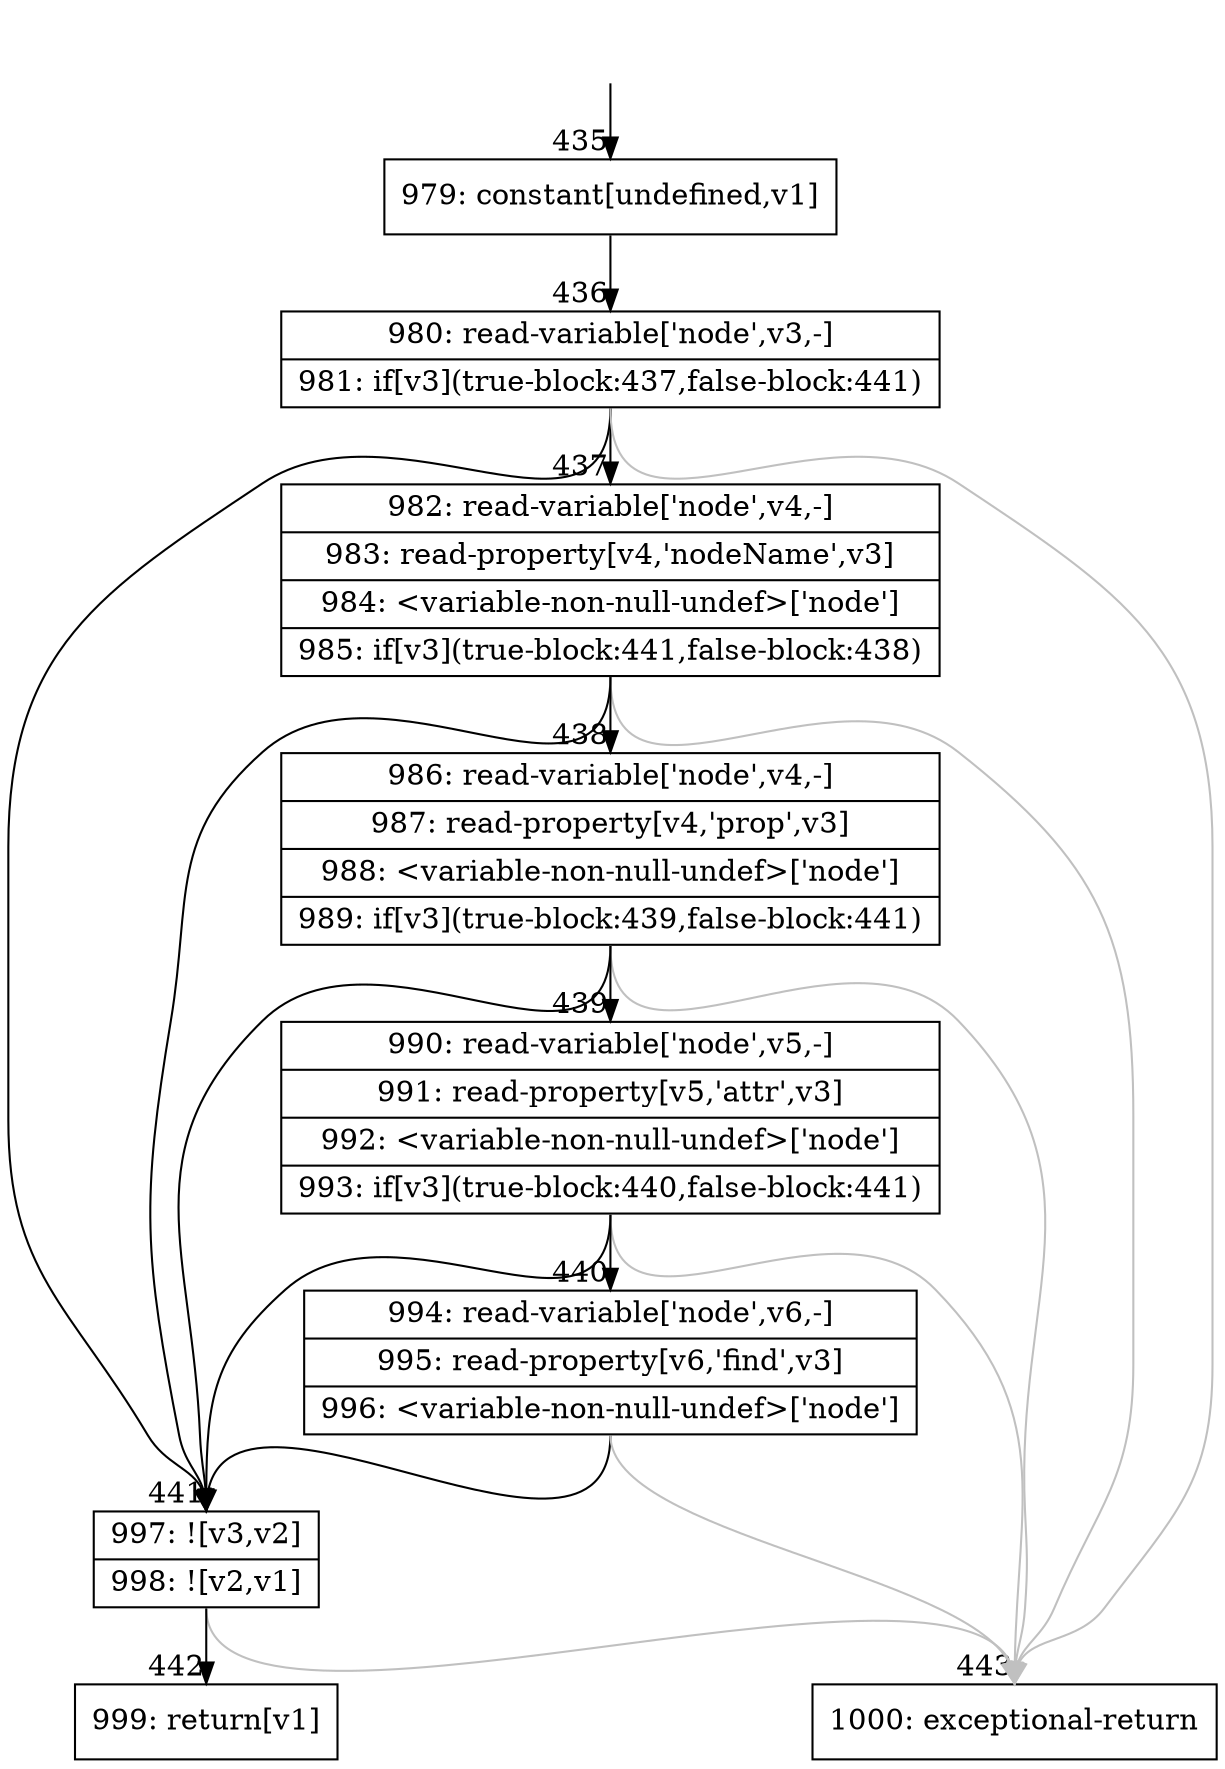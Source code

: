 digraph {
rankdir="TD"
BB_entry47[shape=none,label=""];
BB_entry47 -> BB435 [tailport=s, headport=n, headlabel="    435"]
BB435 [shape=record label="{979: constant[undefined,v1]}" ] 
BB435 -> BB436 [tailport=s, headport=n, headlabel="      436"]
BB436 [shape=record label="{980: read-variable['node',v3,-]|981: if[v3](true-block:437,false-block:441)}" ] 
BB436 -> BB441 [tailport=s, headport=n, headlabel="      441"]
BB436 -> BB437 [tailport=s, headport=n, headlabel="      437"]
BB436 -> BB443 [tailport=s, headport=n, color=gray, headlabel="      443"]
BB437 [shape=record label="{982: read-variable['node',v4,-]|983: read-property[v4,'nodeName',v3]|984: \<variable-non-null-undef\>['node']|985: if[v3](true-block:441,false-block:438)}" ] 
BB437 -> BB441 [tailport=s, headport=n]
BB437 -> BB438 [tailport=s, headport=n, headlabel="      438"]
BB437 -> BB443 [tailport=s, headport=n, color=gray]
BB438 [shape=record label="{986: read-variable['node',v4,-]|987: read-property[v4,'prop',v3]|988: \<variable-non-null-undef\>['node']|989: if[v3](true-block:439,false-block:441)}" ] 
BB438 -> BB441 [tailport=s, headport=n]
BB438 -> BB439 [tailport=s, headport=n, headlabel="      439"]
BB438 -> BB443 [tailport=s, headport=n, color=gray]
BB439 [shape=record label="{990: read-variable['node',v5,-]|991: read-property[v5,'attr',v3]|992: \<variable-non-null-undef\>['node']|993: if[v3](true-block:440,false-block:441)}" ] 
BB439 -> BB441 [tailport=s, headport=n]
BB439 -> BB440 [tailport=s, headport=n, headlabel="      440"]
BB439 -> BB443 [tailport=s, headport=n, color=gray]
BB440 [shape=record label="{994: read-variable['node',v6,-]|995: read-property[v6,'find',v3]|996: \<variable-non-null-undef\>['node']}" ] 
BB440 -> BB441 [tailport=s, headport=n]
BB440 -> BB443 [tailport=s, headport=n, color=gray]
BB441 [shape=record label="{997: ![v3,v2]|998: ![v2,v1]}" ] 
BB441 -> BB442 [tailport=s, headport=n, headlabel="      442"]
BB441 -> BB443 [tailport=s, headport=n, color=gray]
BB442 [shape=record label="{999: return[v1]}" ] 
BB443 [shape=record label="{1000: exceptional-return}" ] 
//#$~ 774
}
